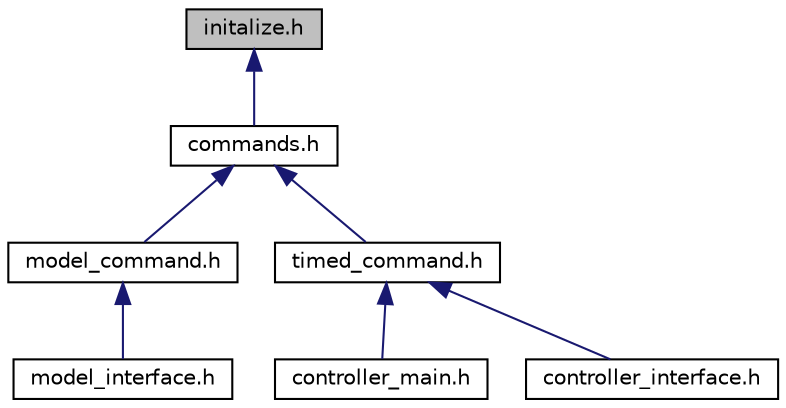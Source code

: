 digraph "initalize.h"
{
 // LATEX_PDF_SIZE
  edge [fontname="Helvetica",fontsize="10",labelfontname="Helvetica",labelfontsize="10"];
  node [fontname="Helvetica",fontsize="10",shape=record];
  Node1 [label="initalize.h",height=0.2,width=0.4,color="black", fillcolor="grey75", style="filled", fontcolor="black",tooltip=" "];
  Node1 -> Node2 [dir="back",color="midnightblue",fontsize="10",style="solid",fontname="Helvetica"];
  Node2 [label="commands.h",height=0.2,width=0.4,color="black", fillcolor="white", style="filled",URL="$commands_8h.html",tooltip="A file to include to get all defined commands. To drop in a new command, you must add the command to ..."];
  Node2 -> Node3 [dir="back",color="midnightblue",fontsize="10",style="solid",fontname="Helvetica"];
  Node3 [label="model_command.h",height=0.2,width=0.4,color="black", fillcolor="white", style="filled",URL="$_interfaces_2types_2model__command_8h.html",tooltip=" "];
  Node3 -> Node4 [dir="back",color="midnightblue",fontsize="10",style="solid",fontname="Helvetica"];
  Node4 [label="model_interface.h",height=0.2,width=0.4,color="black", fillcolor="white", style="filled",URL="$model__interface_8h.html",tooltip=" "];
  Node2 -> Node5 [dir="back",color="midnightblue",fontsize="10",style="solid",fontname="Helvetica"];
  Node5 [label="timed_command.h",height=0.2,width=0.4,color="black", fillcolor="white", style="filled",URL="$timed__command_8h.html",tooltip=" "];
  Node5 -> Node6 [dir="back",color="midnightblue",fontsize="10",style="solid",fontname="Helvetica"];
  Node6 [label="controller_main.h",height=0.2,width=0.4,color="black", fillcolor="white", style="filled",URL="$controller__main_8h.html",tooltip="Main brains for the controller. DO NOT INCLUDE. Include a controller_interface instead."];
  Node5 -> Node7 [dir="back",color="midnightblue",fontsize="10",style="solid",fontname="Helvetica"];
  Node7 [label="controller_interface.h",height=0.2,width=0.4,color="black", fillcolor="white", style="filled",URL="$controller__interface_8h.html",tooltip=" "];
}
